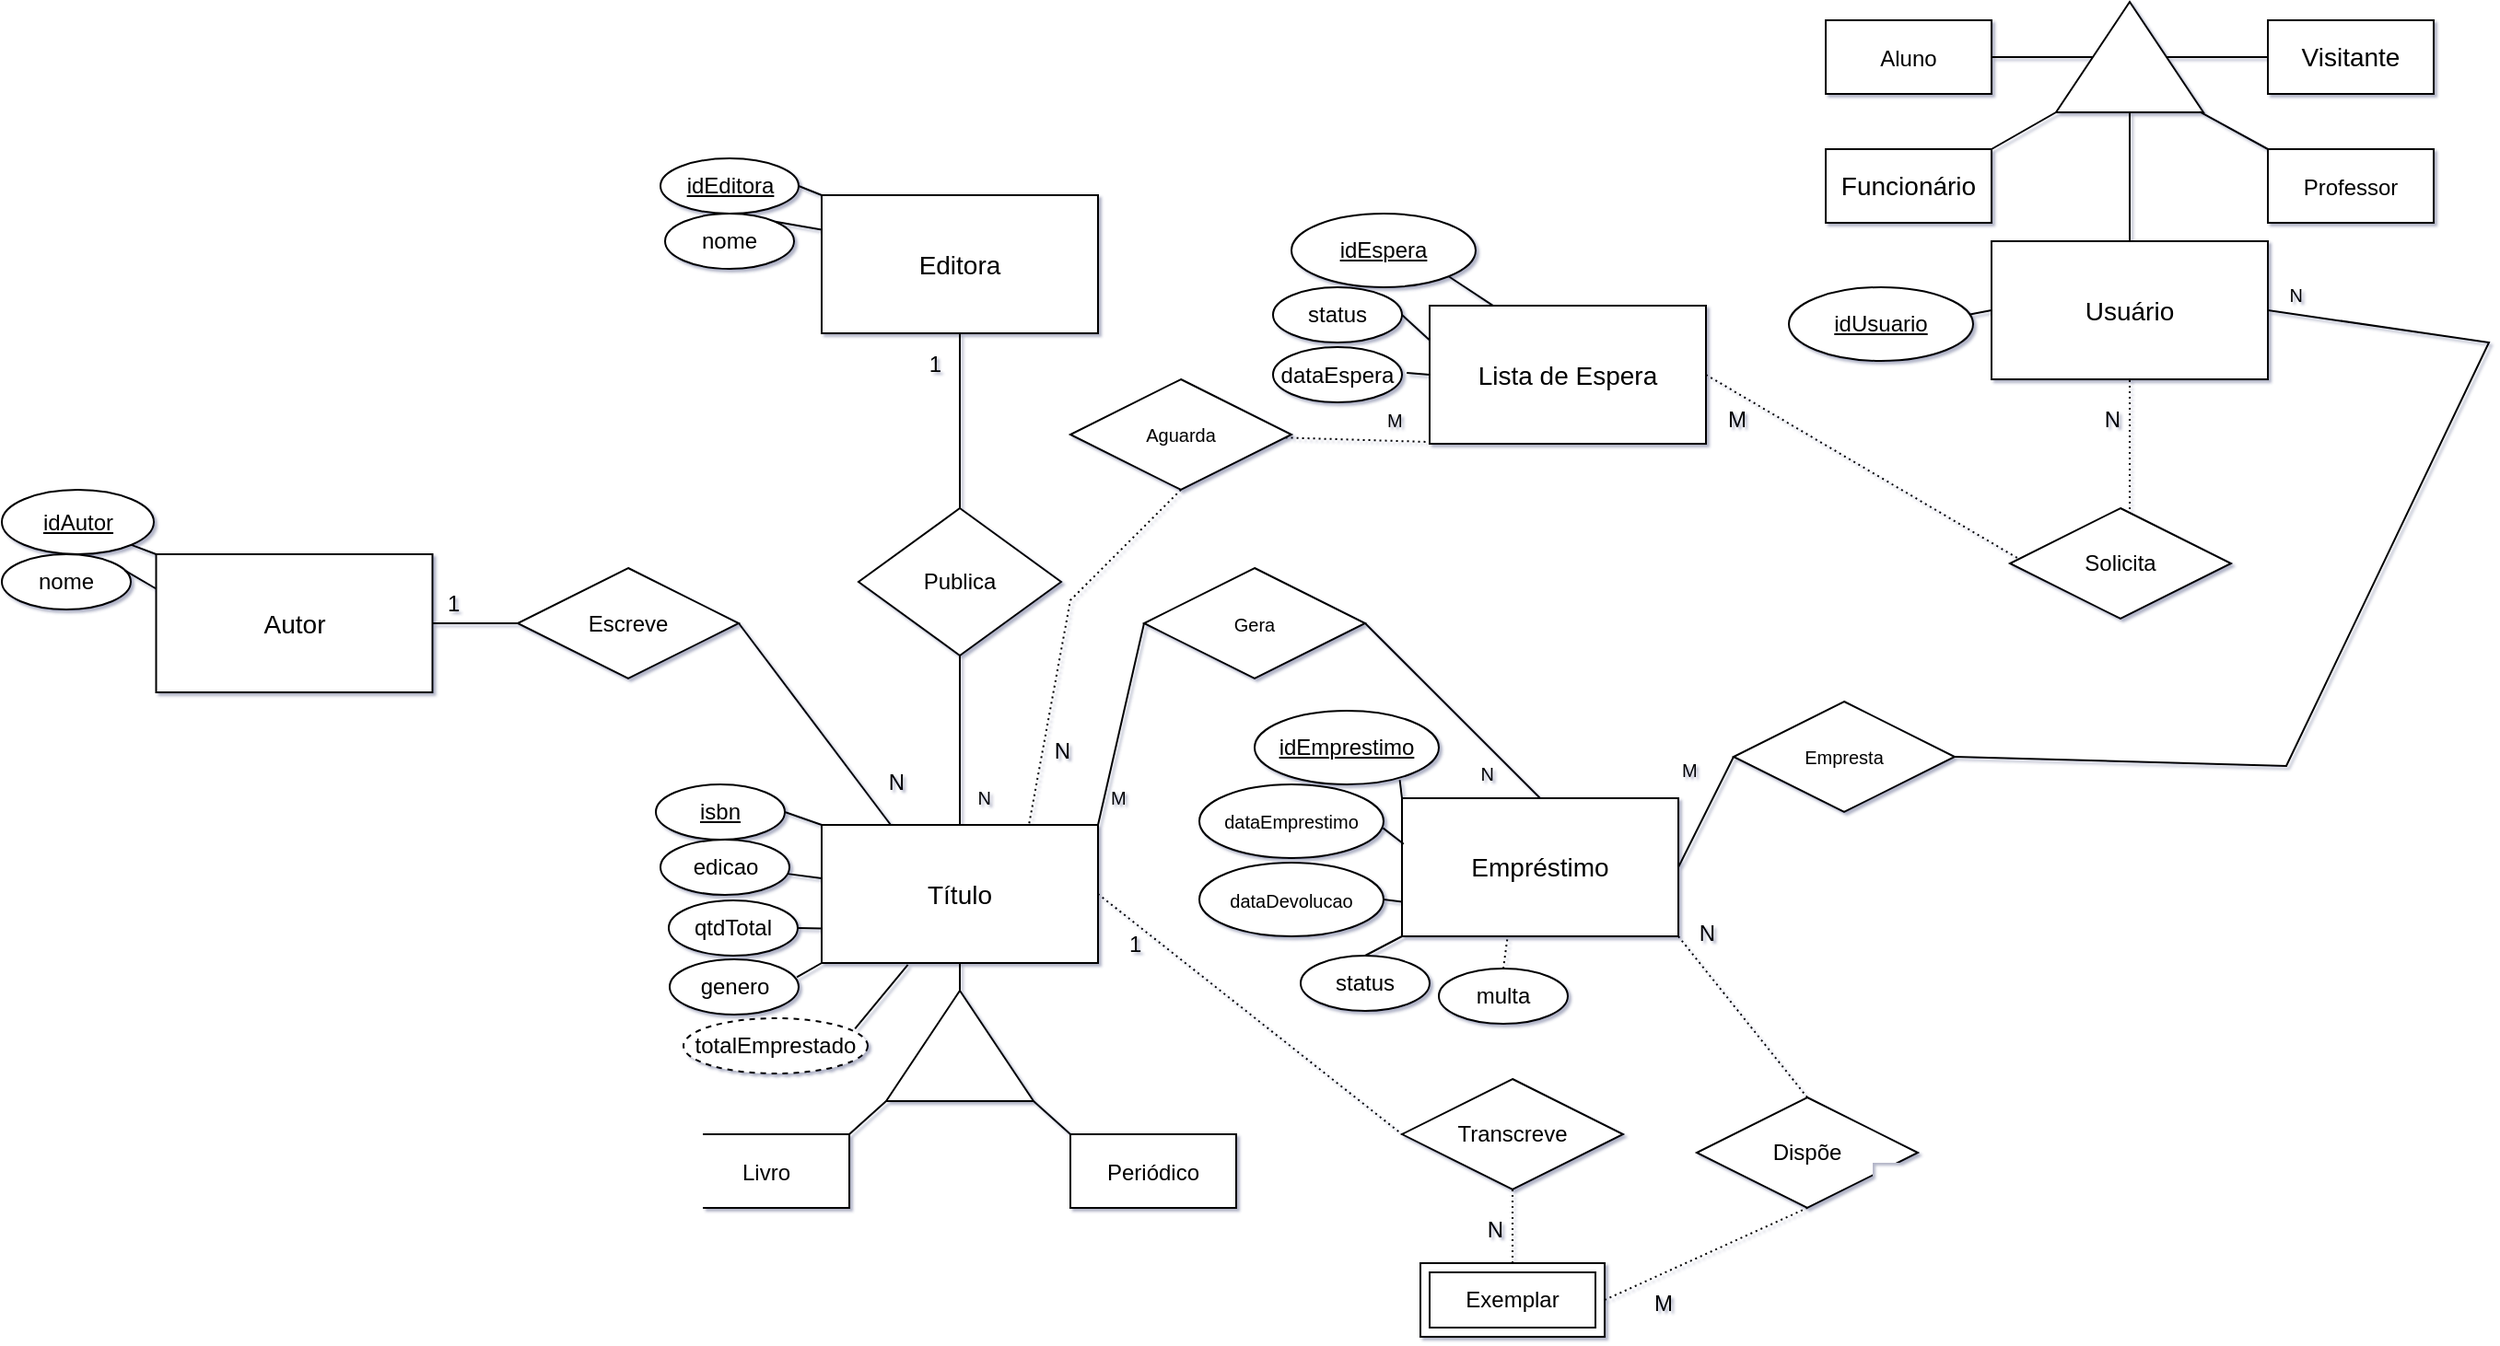 <mxfile version="20.8.16" type="device"><diagram name="library" id="wyC3Y5XSnXRCpw_W8EnW"><mxGraphModel dx="372" dy="335" grid="1" gridSize="10" guides="1" tooltips="1" connect="1" arrows="1" fold="1" page="1" pageScale="1" pageWidth="1100" pageHeight="850" background="none" math="0" shadow="1"><root><mxCell id="0"/><mxCell id="1" parent="0"/><mxCell id="eP5cgBQOovgBz1lq_Gfg-1" value="&lt;span style=&quot;font-size: 14px;&quot;&gt;Título&lt;/span&gt;" style="whiteSpace=wrap;html=1;align=center;" parent="1" vertex="1"><mxGeometry x="485" y="472" width="150" height="75" as="geometry"/></mxCell><mxCell id="a1Z4wOaVPTCo_4NjCWP3-1" value="" style="endArrow=none;html=1;rounded=0;fontSize=14;entryX=0.5;entryY=1;entryDx=0;entryDy=0;" parent="1" target="eP5cgBQOovgBz1lq_Gfg-1" edge="1"><mxGeometry width="50" height="50" relative="1" as="geometry"><mxPoint x="560" y="572" as="sourcePoint"/><mxPoint x="570" y="437" as="targetPoint"/></mxGeometry></mxCell><mxCell id="a1Z4wOaVPTCo_4NjCWP3-2" value="" style="triangle;whiteSpace=wrap;html=1;fontSize=14;direction=north;" parent="1" vertex="1"><mxGeometry x="520" y="562" width="80" height="60" as="geometry"/></mxCell><mxCell id="a1Z4wOaVPTCo_4NjCWP3-4" value="" style="endArrow=none;html=1;rounded=0;fontSize=14;fontStyle=1;exitX=1;exitY=0;exitDx=0;exitDy=0;" parent="1" source="a1Z4wOaVPTCo_4NjCWP3-7" edge="1"><mxGeometry width="50" height="50" relative="1" as="geometry"><mxPoint x="498" y="650" as="sourcePoint"/><mxPoint x="520" y="622" as="targetPoint"/></mxGeometry></mxCell><mxCell id="a1Z4wOaVPTCo_4NjCWP3-6" value="" style="endArrow=none;html=1;rounded=0;fontSize=14;fontStyle=1;exitX=0;exitY=0;exitDx=0;exitDy=0;" parent="1" source="a1Z4wOaVPTCo_4NjCWP3-10" edge="1"><mxGeometry width="50" height="50" relative="1" as="geometry"><mxPoint x="622.5" y="642" as="sourcePoint"/><mxPoint x="600" y="622" as="targetPoint"/></mxGeometry></mxCell><mxCell id="a1Z4wOaVPTCo_4NjCWP3-7" value="&lt;font style=&quot;font-size: 12px;&quot;&gt;Livro&lt;/font&gt;" style="rounded=0;whiteSpace=wrap;html=1;fontSize=14;" parent="1" vertex="1"><mxGeometry x="410" y="640" width="90" height="40" as="geometry"/></mxCell><mxCell id="a1Z4wOaVPTCo_4NjCWP3-10" value="&lt;span style=&quot;font-size: 12px;&quot;&gt;Periódico&lt;/span&gt;" style="rounded=0;whiteSpace=wrap;html=1;fontSize=14;" parent="1" vertex="1"><mxGeometry x="620" y="640" width="90" height="40" as="geometry"/></mxCell><mxCell id="a1Z4wOaVPTCo_4NjCWP3-14" value="&lt;font style=&quot;font-size: 14px;&quot;&gt;Usuário&lt;/font&gt;" style="whiteSpace=wrap;html=1;align=center;" parent="1" vertex="1"><mxGeometry x="1120" y="155" width="150" height="75" as="geometry"/></mxCell><mxCell id="a1Z4wOaVPTCo_4NjCWP3-15" value="" style="endArrow=none;html=1;rounded=0;fontSize=14;entryX=0.5;entryY=0;entryDx=0;entryDy=0;exitX=1;exitY=0.5;exitDx=0;exitDy=0;" parent="1" source="a1Z4wOaVPTCo_4NjCWP3-16" target="a1Z4wOaVPTCo_4NjCWP3-14" edge="1"><mxGeometry width="50" height="50" relative="1" as="geometry"><mxPoint x="1185" y="255" as="sourcePoint"/><mxPoint x="1195" y="120" as="targetPoint"/></mxGeometry></mxCell><mxCell id="a1Z4wOaVPTCo_4NjCWP3-16" value="" style="triangle;whiteSpace=wrap;html=1;fontSize=14;direction=north;" parent="1" vertex="1"><mxGeometry x="1155" y="25" width="80" height="60" as="geometry"/></mxCell><mxCell id="a1Z4wOaVPTCo_4NjCWP3-17" value="" style="endArrow=none;html=1;rounded=0;fontSize=14;fontStyle=1;exitX=1;exitY=0.5;exitDx=0;exitDy=0;entryX=0.5;entryY=0;entryDx=0;entryDy=0;" parent="1" source="a1Z4wOaVPTCo_4NjCWP3-20" target="a1Z4wOaVPTCo_4NjCWP3-16" edge="1"><mxGeometry width="50" height="50" relative="1" as="geometry"><mxPoint x="1095" y="125" as="sourcePoint"/><mxPoint x="1145" y="75" as="targetPoint"/></mxGeometry></mxCell><mxCell id="a1Z4wOaVPTCo_4NjCWP3-18" value="" style="endArrow=none;html=1;rounded=0;fontSize=14;fontStyle=1;exitX=0;exitY=0;exitDx=0;exitDy=0;entryX=0.006;entryY=0.975;entryDx=0;entryDy=0;entryPerimeter=0;" parent="1" source="a1Z4wOaVPTCo_4NjCWP3-21" target="a1Z4wOaVPTCo_4NjCWP3-16" edge="1"><mxGeometry width="50" height="50" relative="1" as="geometry"><mxPoint x="1185" y="145" as="sourcePoint"/><mxPoint x="1185" y="75" as="targetPoint"/></mxGeometry></mxCell><mxCell id="a1Z4wOaVPTCo_4NjCWP3-19" value="" style="endArrow=none;html=1;rounded=0;fontSize=14;fontStyle=1;exitX=1;exitY=0;exitDx=0;exitDy=0;" parent="1" source="a1Z4wOaVPTCo_4NjCWP3-22" edge="1"><mxGeometry width="50" height="50" relative="1" as="geometry"><mxPoint x="1275" y="125" as="sourcePoint"/><mxPoint x="1155" y="85" as="targetPoint"/></mxGeometry></mxCell><mxCell id="a1Z4wOaVPTCo_4NjCWP3-20" value="&lt;span style=&quot;font-size: 12px;&quot;&gt;Aluno&lt;/span&gt;" style="rounded=0;whiteSpace=wrap;html=1;fontSize=14;" parent="1" vertex="1"><mxGeometry x="1030" y="35" width="90" height="40" as="geometry"/></mxCell><mxCell id="a1Z4wOaVPTCo_4NjCWP3-21" value="&lt;font style=&quot;font-size: 12px;&quot;&gt;Professor&lt;/font&gt;" style="rounded=0;whiteSpace=wrap;html=1;fontSize=14;" parent="1" vertex="1"><mxGeometry x="1270" y="105" width="90" height="40" as="geometry"/></mxCell><mxCell id="a1Z4wOaVPTCo_4NjCWP3-22" value="Funcionário" style="rounded=0;whiteSpace=wrap;html=1;fontSize=14;" parent="1" vertex="1"><mxGeometry x="1030" y="105" width="90" height="40" as="geometry"/></mxCell><mxCell id="a1Z4wOaVPTCo_4NjCWP3-24" value="" style="endArrow=none;html=1;rounded=0;fontSize=12;exitX=0.5;exitY=1;exitDx=0;exitDy=0;entryX=0;entryY=0.5;entryDx=0;entryDy=0;" parent="1" source="a1Z4wOaVPTCo_4NjCWP3-16" target="a1Z4wOaVPTCo_4NjCWP3-26" edge="1"><mxGeometry width="50" height="50" relative="1" as="geometry"><mxPoint x="1235" y="65" as="sourcePoint"/><mxPoint x="1265" y="105" as="targetPoint"/></mxGeometry></mxCell><mxCell id="a1Z4wOaVPTCo_4NjCWP3-26" value="Visitante" style="rounded=0;whiteSpace=wrap;html=1;fontSize=14;" parent="1" vertex="1"><mxGeometry x="1270" y="35" width="90" height="40" as="geometry"/></mxCell><mxCell id="a1Z4wOaVPTCo_4NjCWP3-43" value="" style="endArrow=none;html=1;rounded=0;fontSize=12;entryX=0;entryY=0;entryDx=0;entryDy=0;exitX=1;exitY=0.5;exitDx=0;exitDy=0;" parent="1" source="a1Z4wOaVPTCo_4NjCWP3-46" target="eP5cgBQOovgBz1lq_Gfg-1" edge="1"><mxGeometry width="50" height="50" relative="1" as="geometry"><mxPoint x="463.673" y="465.602" as="sourcePoint"/><mxPoint x="485" y="472" as="targetPoint"/></mxGeometry></mxCell><mxCell id="a1Z4wOaVPTCo_4NjCWP3-46" value="isbn" style="ellipse;whiteSpace=wrap;html=1;align=center;fontStyle=4;fontSize=12;" parent="1" vertex="1"><mxGeometry x="395" y="450" width="70" height="30" as="geometry"/></mxCell><mxCell id="a1Z4wOaVPTCo_4NjCWP3-47" value="edicao" style="ellipse;whiteSpace=wrap;html=1;align=center;fontSize=12;" parent="1" vertex="1"><mxGeometry x="397.5" y="480" width="70" height="30" as="geometry"/></mxCell><mxCell id="a1Z4wOaVPTCo_4NjCWP3-49" value="" style="endArrow=none;html=1;rounded=0;fontSize=12;" parent="1" source="a1Z4wOaVPTCo_4NjCWP3-47" target="eP5cgBQOovgBz1lq_Gfg-1" edge="1"><mxGeometry width="50" height="50" relative="1" as="geometry"><mxPoint x="470" y="487" as="sourcePoint"/><mxPoint x="500" y="532" as="targetPoint"/></mxGeometry></mxCell><mxCell id="a1Z4wOaVPTCo_4NjCWP3-54" value="&lt;span style=&quot;font-size: 14px;&quot;&gt;Editora&lt;/span&gt;" style="whiteSpace=wrap;html=1;align=center;" parent="1" vertex="1"><mxGeometry x="485" y="130" width="150" height="75" as="geometry"/></mxCell><mxCell id="a1Z4wOaVPTCo_4NjCWP3-56" value="Publica" style="rhombus;whiteSpace=wrap;html=1;fontSize=12;" parent="1" vertex="1"><mxGeometry x="505" y="300" width="110" height="80" as="geometry"/></mxCell><mxCell id="a1Z4wOaVPTCo_4NjCWP3-59" value="" style="endArrow=none;html=1;rounded=0;fontSize=12;exitX=1;exitY=0.5;exitDx=0;exitDy=0;" parent="1" source="a1Z4wOaVPTCo_4NjCWP3-75" edge="1"><mxGeometry width="50" height="50" relative="1" as="geometry"><mxPoint x="470" y="120" as="sourcePoint"/><mxPoint x="485" y="130" as="targetPoint"/></mxGeometry></mxCell><mxCell id="a1Z4wOaVPTCo_4NjCWP3-61" value="nome" style="ellipse;whiteSpace=wrap;html=1;align=center;fontSize=12;" parent="1" vertex="1"><mxGeometry x="400" y="140" width="70" height="30" as="geometry"/></mxCell><mxCell id="a1Z4wOaVPTCo_4NjCWP3-62" value="" style="endArrow=none;html=1;rounded=0;fontSize=12;exitX=0;exitY=0.25;exitDx=0;exitDy=0;entryX=1;entryY=0;entryDx=0;entryDy=0;" parent="1" source="a1Z4wOaVPTCo_4NjCWP3-54" target="a1Z4wOaVPTCo_4NjCWP3-61" edge="1"><mxGeometry width="50" height="50" relative="1" as="geometry"><mxPoint x="530" y="120" as="sourcePoint"/><mxPoint x="580" y="70" as="targetPoint"/></mxGeometry></mxCell><mxCell id="a1Z4wOaVPTCo_4NjCWP3-65" value="" style="endArrow=none;html=1;rounded=0;fontSize=12;exitX=0.97;exitY=0.375;exitDx=0;exitDy=0;entryX=0;entryY=0.5;entryDx=0;entryDy=0;exitPerimeter=0;" parent="1" source="a1Z4wOaVPTCo_4NjCWP3-76" edge="1" target="a1Z4wOaVPTCo_4NjCWP3-14"><mxGeometry width="50" height="50" relative="1" as="geometry"><mxPoint x="1105.0" y="150" as="sourcePoint"/><mxPoint x="1120" y="155" as="targetPoint"/></mxGeometry></mxCell><mxCell id="a1Z4wOaVPTCo_4NjCWP3-71" value="" style="endArrow=none;html=1;rounded=0;fontSize=10;exitX=1;exitY=0.5;exitDx=0;exitDy=0;entryX=0;entryY=0.75;entryDx=0;entryDy=0;" parent="1" source="Tho7w8SHVfdCmKvEYPWw-65" target="eP5cgBQOovgBz1lq_Gfg-1" edge="1"><mxGeometry width="50" height="50" relative="1" as="geometry"><mxPoint x="471.16" y="529.97" as="sourcePoint"/><mxPoint x="510" y="542" as="targetPoint"/></mxGeometry></mxCell><mxCell id="a1Z4wOaVPTCo_4NjCWP3-75" value="idEditora" style="ellipse;whiteSpace=wrap;html=1;align=center;fontStyle=4;fontSize=12;" parent="1" vertex="1"><mxGeometry x="397.5" y="110" width="75" height="30" as="geometry"/></mxCell><mxCell id="a1Z4wOaVPTCo_4NjCWP3-76" value="idUsuario" style="ellipse;whiteSpace=wrap;html=1;align=center;fontStyle=4;fontSize=12;" parent="1" vertex="1"><mxGeometry x="1010" y="180" width="100" height="40" as="geometry"/></mxCell><mxCell id="a1Z4wOaVPTCo_4NjCWP3-77" value="&lt;span style=&quot;font-size: 14px;&quot;&gt;Autor&lt;/span&gt;" style="whiteSpace=wrap;html=1;align=center;" parent="1" vertex="1"><mxGeometry x="123.75" y="325" width="150" height="75" as="geometry"/></mxCell><mxCell id="a1Z4wOaVPTCo_4NjCWP3-87" value="" style="endArrow=none;html=1;rounded=0;fontSize=12;exitX=0.5;exitY=0;exitDx=0;exitDy=0;entryX=0.5;entryY=1;entryDx=0;entryDy=0;" parent="1" source="a1Z4wOaVPTCo_4NjCWP3-56" target="a1Z4wOaVPTCo_4NjCWP3-54" edge="1"><mxGeometry relative="1" as="geometry"><mxPoint x="450" y="380" as="sourcePoint"/><mxPoint x="610" y="380" as="targetPoint"/></mxGeometry></mxCell><mxCell id="a1Z4wOaVPTCo_4NjCWP3-88" value="1" style="resizable=0;html=1;align=right;verticalAlign=bottom;fontSize=12;" parent="a1Z4wOaVPTCo_4NjCWP3-87" connectable="0" vertex="1"><mxGeometry x="1" relative="1" as="geometry"><mxPoint x="-10" y="25" as="offset"/></mxGeometry></mxCell><mxCell id="a1Z4wOaVPTCo_4NjCWP3-89" value="" style="endArrow=none;html=1;rounded=0;fontSize=12;exitX=0.5;exitY=1;exitDx=0;exitDy=0;entryX=0.5;entryY=0;entryDx=0;entryDy=0;" parent="1" source="a1Z4wOaVPTCo_4NjCWP3-56" target="eP5cgBQOovgBz1lq_Gfg-1" edge="1"><mxGeometry relative="1" as="geometry"><mxPoint x="450" y="490" as="sourcePoint"/><mxPoint x="610" y="490" as="targetPoint"/></mxGeometry></mxCell><mxCell id="a1Z4wOaVPTCo_4NjCWP3-90" value="N" style="resizable=0;html=1;align=right;verticalAlign=bottom;fontSize=12;" parent="a1Z4wOaVPTCo_4NjCWP3-89" connectable="0" vertex="1"><mxGeometry x="1" relative="1" as="geometry"><mxPoint x="60" y="-32" as="offset"/></mxGeometry></mxCell><mxCell id="a1Z4wOaVPTCo_4NjCWP3-95" value="idAutor" style="ellipse;whiteSpace=wrap;html=1;align=center;fontStyle=4;fontSize=12;" parent="1" vertex="1"><mxGeometry x="40" y="290" width="82.5" height="35" as="geometry"/></mxCell><mxCell id="a1Z4wOaVPTCo_4NjCWP3-96" value="" style="endArrow=none;html=1;rounded=0;fontSize=12;exitX=1;exitY=1;exitDx=0;exitDy=0;entryX=0;entryY=0;entryDx=0;entryDy=0;" parent="1" source="a1Z4wOaVPTCo_4NjCWP3-95" target="a1Z4wOaVPTCo_4NjCWP3-77" edge="1"><mxGeometry relative="1" as="geometry"><mxPoint x="303.75" y="472.5" as="sourcePoint"/><mxPoint x="463.75" y="472.5" as="targetPoint"/></mxGeometry></mxCell><mxCell id="a1Z4wOaVPTCo_4NjCWP3-98" value="nome" style="ellipse;whiteSpace=wrap;html=1;align=center;fontSize=12;" parent="1" vertex="1"><mxGeometry x="40" y="325" width="70" height="30" as="geometry"/></mxCell><mxCell id="a1Z4wOaVPTCo_4NjCWP3-99" value="" style="endArrow=none;html=1;rounded=0;fontSize=12;exitX=0.954;exitY=0.294;exitDx=0;exitDy=0;exitPerimeter=0;entryX=0;entryY=0.25;entryDx=0;entryDy=0;" parent="1" source="a1Z4wOaVPTCo_4NjCWP3-98" target="a1Z4wOaVPTCo_4NjCWP3-77" edge="1"><mxGeometry relative="1" as="geometry"><mxPoint x="273.75" y="472.5" as="sourcePoint"/><mxPoint x="433.75" y="472.5" as="targetPoint"/></mxGeometry></mxCell><mxCell id="a1Z4wOaVPTCo_4NjCWP3-101" value="&lt;span style=&quot;font-size: 14px;&quot;&gt;Empréstimo&lt;/span&gt;" style="whiteSpace=wrap;html=1;align=center;" parent="1" vertex="1"><mxGeometry x="800" y="457.5" width="150" height="75" as="geometry"/></mxCell><mxCell id="a1Z4wOaVPTCo_4NjCWP3-112" value="" style="endArrow=none;html=1;rounded=0;fontSize=12;exitX=1;exitY=0.5;exitDx=0;exitDy=0;entryX=0.25;entryY=0;entryDx=0;entryDy=0;startArrow=none;" parent="1" source="a1Z4wOaVPTCo_4NjCWP3-115" target="eP5cgBQOovgBz1lq_Gfg-1" edge="1"><mxGeometry relative="1" as="geometry"><mxPoint x="340" y="350" as="sourcePoint"/><mxPoint x="500" y="350" as="targetPoint"/><Array as="points"/></mxGeometry></mxCell><mxCell id="a1Z4wOaVPTCo_4NjCWP3-114" value="N" style="resizable=0;html=1;align=right;verticalAlign=bottom;fontSize=12;" parent="a1Z4wOaVPTCo_4NjCWP3-112" connectable="0" vertex="1"><mxGeometry x="1" relative="1" as="geometry"><mxPoint x="8" y="-14" as="offset"/></mxGeometry></mxCell><mxCell id="a1Z4wOaVPTCo_4NjCWP3-116" value="" style="endArrow=none;html=1;rounded=0;fontSize=12;exitX=1;exitY=0.5;exitDx=0;exitDy=0;entryX=0;entryY=0.5;entryDx=0;entryDy=0;" parent="1" source="a1Z4wOaVPTCo_4NjCWP3-77" target="a1Z4wOaVPTCo_4NjCWP3-115" edge="1"><mxGeometry relative="1" as="geometry"><mxPoint x="330" y="380" as="sourcePoint"/><mxPoint x="522.5" y="440" as="targetPoint"/><Array as="points"/></mxGeometry></mxCell><mxCell id="a1Z4wOaVPTCo_4NjCWP3-117" value="1" style="resizable=0;html=1;align=left;verticalAlign=bottom;fontSize=12;" parent="a1Z4wOaVPTCo_4NjCWP3-116" connectable="0" vertex="1"><mxGeometry x="-1" relative="1" as="geometry"><mxPoint x="6" y="-2" as="offset"/></mxGeometry></mxCell><mxCell id="a1Z4wOaVPTCo_4NjCWP3-115" value="Escreve" style="shape=rhombus;perimeter=rhombusPerimeter;whiteSpace=wrap;html=1;align=center;fontSize=12;" parent="1" vertex="1"><mxGeometry x="320" y="332.5" width="120" height="60" as="geometry"/></mxCell><mxCell id="a1Z4wOaVPTCo_4NjCWP3-120" value="idEmprestimo" style="ellipse;whiteSpace=wrap;html=1;align=center;fontStyle=4;fontSize=12;" parent="1" vertex="1"><mxGeometry x="720" y="410" width="100" height="40" as="geometry"/></mxCell><mxCell id="a1Z4wOaVPTCo_4NjCWP3-121" value="" style="endArrow=none;html=1;rounded=0;fontSize=12;exitX=0.788;exitY=0.94;exitDx=0;exitDy=0;entryX=0;entryY=0;entryDx=0;entryDy=0;exitPerimeter=0;" parent="1" source="a1Z4wOaVPTCo_4NjCWP3-120" target="a1Z4wOaVPTCo_4NjCWP3-101" edge="1"><mxGeometry relative="1" as="geometry"><mxPoint x="700" y="475" as="sourcePoint"/><mxPoint x="860" y="475" as="targetPoint"/></mxGeometry></mxCell><mxCell id="a1Z4wOaVPTCo_4NjCWP3-125" value="&lt;font style=&quot;font-size: 10px;&quot;&gt;dataEmprestimo&lt;/font&gt;" style="ellipse;whiteSpace=wrap;html=1;align=center;fontSize=12;" parent="1" vertex="1"><mxGeometry x="690" y="450" width="100" height="40" as="geometry"/></mxCell><mxCell id="a1Z4wOaVPTCo_4NjCWP3-126" value="" style="endArrow=none;html=1;rounded=0;fontSize=10;entryX=0.006;entryY=0.332;entryDx=0;entryDy=0;entryPerimeter=0;exitX=0.997;exitY=0.592;exitDx=0;exitDy=0;exitPerimeter=0;" parent="1" source="a1Z4wOaVPTCo_4NjCWP3-125" target="a1Z4wOaVPTCo_4NjCWP3-101" edge="1"><mxGeometry relative="1" as="geometry"><mxPoint x="790" y="480" as="sourcePoint"/><mxPoint x="850" y="455" as="targetPoint"/></mxGeometry></mxCell><mxCell id="a1Z4wOaVPTCo_4NjCWP3-127" value="dataDevolucao" style="ellipse;whiteSpace=wrap;html=1;align=center;fontSize=10;" parent="1" vertex="1"><mxGeometry x="690" y="492.5" width="100" height="40" as="geometry"/></mxCell><mxCell id="a1Z4wOaVPTCo_4NjCWP3-128" value="" style="endArrow=none;html=1;rounded=0;fontSize=10;exitX=1;exitY=0.5;exitDx=0;exitDy=0;entryX=0;entryY=0.75;entryDx=0;entryDy=0;" parent="1" source="a1Z4wOaVPTCo_4NjCWP3-127" target="a1Z4wOaVPTCo_4NjCWP3-101" edge="1"><mxGeometry relative="1" as="geometry"><mxPoint x="690" y="455" as="sourcePoint"/><mxPoint x="770" y="530" as="targetPoint"/></mxGeometry></mxCell><mxCell id="a1Z4wOaVPTCo_4NjCWP3-130" value="" style="endArrow=none;html=1;rounded=0;fontSize=10;exitX=1;exitY=0.5;exitDx=0;exitDy=0;entryX=0.5;entryY=0;entryDx=0;entryDy=0;startArrow=none;" parent="1" source="a1Z4wOaVPTCo_4NjCWP3-133" target="a1Z4wOaVPTCo_4NjCWP3-101" edge="1"><mxGeometry relative="1" as="geometry"><mxPoint x="630" y="380" as="sourcePoint"/><mxPoint x="790" y="380" as="targetPoint"/><Array as="points"/></mxGeometry></mxCell><mxCell id="a1Z4wOaVPTCo_4NjCWP3-132" value="N" style="resizable=0;html=1;align=right;verticalAlign=bottom;fontSize=10;" parent="a1Z4wOaVPTCo_4NjCWP3-130" connectable="0" vertex="1"><mxGeometry x="1" relative="1" as="geometry"><mxPoint x="-25" y="-5" as="offset"/></mxGeometry></mxCell><mxCell id="a1Z4wOaVPTCo_4NjCWP3-134" value="" style="endArrow=none;html=1;rounded=0;fontSize=10;exitX=1;exitY=0;exitDx=0;exitDy=0;entryX=0;entryY=0.5;entryDx=0;entryDy=0;" parent="1" source="eP5cgBQOovgBz1lq_Gfg-1" target="a1Z4wOaVPTCo_4NjCWP3-133" edge="1"><mxGeometry relative="1" as="geometry"><mxPoint x="635" y="440" as="sourcePoint"/><mxPoint x="875" y="440" as="targetPoint"/><Array as="points"/></mxGeometry></mxCell><mxCell id="a1Z4wOaVPTCo_4NjCWP3-135" value="M" style="resizable=0;html=1;align=left;verticalAlign=bottom;fontSize=10;" parent="a1Z4wOaVPTCo_4NjCWP3-134" connectable="0" vertex="1"><mxGeometry x="-1" relative="1" as="geometry"><mxPoint x="5" y="-7" as="offset"/></mxGeometry></mxCell><mxCell id="a1Z4wOaVPTCo_4NjCWP3-133" value="Gera" style="shape=rhombus;perimeter=rhombusPerimeter;whiteSpace=wrap;html=1;align=center;fontSize=10;" parent="1" vertex="1"><mxGeometry x="660" y="332.5" width="120" height="60" as="geometry"/></mxCell><mxCell id="a1Z4wOaVPTCo_4NjCWP3-145" value="" style="endArrow=none;html=1;rounded=0;dashed=1;dashPattern=1 2;fontSize=10;exitX=0.5;exitY=1;exitDx=0;exitDy=0;startArrow=none;entryX=0.75;entryY=0;entryDx=0;entryDy=0;" parent="1" source="a1Z4wOaVPTCo_4NjCWP3-137" target="eP5cgBQOovgBz1lq_Gfg-1" edge="1"><mxGeometry relative="1" as="geometry"><mxPoint x="770" y="450" as="sourcePoint"/><mxPoint x="930" y="450" as="targetPoint"/><Array as="points"><mxPoint x="620" y="350"/></Array></mxGeometry></mxCell><mxCell id="a1Z4wOaVPTCo_4NjCWP3-147" value="N" style="resizable=0;html=1;align=right;verticalAlign=bottom;fontSize=10;" parent="a1Z4wOaVPTCo_4NjCWP3-145" connectable="0" vertex="1"><mxGeometry x="1" relative="1" as="geometry"><mxPoint x="-20" y="-7" as="offset"/></mxGeometry></mxCell><mxCell id="a1Z4wOaVPTCo_4NjCWP3-148" value="" style="endArrow=none;html=1;rounded=0;dashed=1;dashPattern=1 2;fontSize=10;exitX=0.085;exitY=0.992;exitDx=0;exitDy=0;exitPerimeter=0;" parent="1" source="a1Z4wOaVPTCo_4NjCWP3-155" target="a1Z4wOaVPTCo_4NjCWP3-137" edge="1"><mxGeometry relative="1" as="geometry"><mxPoint x="855" y="270" as="sourcePoint"/><mxPoint x="930" y="450" as="targetPoint"/></mxGeometry></mxCell><mxCell id="a1Z4wOaVPTCo_4NjCWP3-149" value="M" style="resizable=0;html=1;align=left;verticalAlign=bottom;fontSize=10;" parent="a1Z4wOaVPTCo_4NjCWP3-148" connectable="0" vertex="1"><mxGeometry x="-1" relative="1" as="geometry"><mxPoint x="-38" y="-4" as="offset"/></mxGeometry></mxCell><mxCell id="a1Z4wOaVPTCo_4NjCWP3-137" value="Aguarda" style="shape=rhombus;perimeter=rhombusPerimeter;whiteSpace=wrap;html=1;align=center;fontSize=10;" parent="1" vertex="1"><mxGeometry x="620" y="230" width="120" height="60" as="geometry"/></mxCell><mxCell id="a1Z4wOaVPTCo_4NjCWP3-152" value="" style="endArrow=none;html=1;rounded=0;fontSize=10;exitX=1;exitY=1;exitDx=0;exitDy=0;entryX=0.239;entryY=0.012;entryDx=0;entryDy=0;entryPerimeter=0;" parent="1" source="Tho7w8SHVfdCmKvEYPWw-2" target="a1Z4wOaVPTCo_4NjCWP3-155" edge="1"><mxGeometry relative="1" as="geometry"><mxPoint x="775.85" y="183.942" as="sourcePoint"/><mxPoint x="780" y="190" as="targetPoint"/></mxGeometry></mxCell><mxCell id="a1Z4wOaVPTCo_4NjCWP3-155" value="&lt;span style=&quot;font-size: 14px;&quot;&gt;Lista de Espera&lt;/span&gt;" style="whiteSpace=wrap;html=1;align=center;" parent="1" vertex="1"><mxGeometry x="815" y="190" width="150" height="75" as="geometry"/></mxCell><mxCell id="a1Z4wOaVPTCo_4NjCWP3-160" value="" style="endArrow=none;html=1;rounded=0;fontSize=10;exitX=1;exitY=0.5;exitDx=0;exitDy=0;entryX=1;entryY=0.5;entryDx=0;entryDy=0;startArrow=none;" parent="1" source="a1Z4wOaVPTCo_4NjCWP3-156" target="a1Z4wOaVPTCo_4NjCWP3-14" edge="1"><mxGeometry relative="1" as="geometry"><mxPoint x="930" y="430" as="sourcePoint"/><mxPoint x="1090" y="430" as="targetPoint"/><Array as="points"><mxPoint x="1280" y="440"/><mxPoint x="1390" y="210"/></Array></mxGeometry></mxCell><mxCell id="a1Z4wOaVPTCo_4NjCWP3-162" value="N" style="resizable=0;html=1;align=right;verticalAlign=bottom;fontSize=10;" parent="a1Z4wOaVPTCo_4NjCWP3-160" connectable="0" vertex="1"><mxGeometry x="1" relative="1" as="geometry"><mxPoint x="20" as="offset"/></mxGeometry></mxCell><mxCell id="a1Z4wOaVPTCo_4NjCWP3-163" value="" style="endArrow=none;html=1;rounded=0;fontSize=10;exitX=1;exitY=0.5;exitDx=0;exitDy=0;entryX=0;entryY=0.5;entryDx=0;entryDy=0;" parent="1" source="a1Z4wOaVPTCo_4NjCWP3-101" target="a1Z4wOaVPTCo_4NjCWP3-156" edge="1"><mxGeometry relative="1" as="geometry"><mxPoint x="930" y="482.5" as="sourcePoint"/><mxPoint x="1210" y="177.5" as="targetPoint"/><Array as="points"/></mxGeometry></mxCell><mxCell id="a1Z4wOaVPTCo_4NjCWP3-164" value="M" style="resizable=0;html=1;align=left;verticalAlign=bottom;fontSize=10;" parent="a1Z4wOaVPTCo_4NjCWP3-163" connectable="0" vertex="1"><mxGeometry x="-1" relative="1" as="geometry"><mxPoint y="-45" as="offset"/></mxGeometry></mxCell><mxCell id="a1Z4wOaVPTCo_4NjCWP3-156" value="Empresta" style="shape=rhombus;perimeter=rhombusPerimeter;whiteSpace=wrap;html=1;align=center;fontSize=10;" parent="1" vertex="1"><mxGeometry x="980" y="405" width="120" height="60" as="geometry"/></mxCell><mxCell id="Tho7w8SHVfdCmKvEYPWw-2" value="idEspera" style="ellipse;whiteSpace=wrap;html=1;align=center;fontStyle=4;" vertex="1" parent="1"><mxGeometry x="740" y="140" width="100" height="40" as="geometry"/></mxCell><mxCell id="Tho7w8SHVfdCmKvEYPWw-10" value="" style="endArrow=none;html=1;rounded=0;dashed=1;dashPattern=1 2;exitX=1;exitY=0.5;exitDx=0;exitDy=0;entryX=0.5;entryY=1;entryDx=0;entryDy=0;startArrow=none;" edge="1" parent="1" source="Tho7w8SHVfdCmKvEYPWw-13" target="a1Z4wOaVPTCo_4NjCWP3-14"><mxGeometry relative="1" as="geometry"><mxPoint x="1060" y="290" as="sourcePoint"/><mxPoint x="1220" y="290" as="targetPoint"/><Array as="points"><mxPoint x="1195" y="350"/></Array></mxGeometry></mxCell><mxCell id="Tho7w8SHVfdCmKvEYPWw-12" value="N" style="resizable=0;html=1;align=right;verticalAlign=bottom;" connectable="0" vertex="1" parent="Tho7w8SHVfdCmKvEYPWw-10"><mxGeometry x="1" relative="1" as="geometry"><mxPoint x="-5" y="30" as="offset"/></mxGeometry></mxCell><mxCell id="Tho7w8SHVfdCmKvEYPWw-14" value="" style="endArrow=none;html=1;rounded=0;dashed=1;dashPattern=1 2;exitX=1;exitY=0.5;exitDx=0;exitDy=0;entryX=0.5;entryY=1;entryDx=0;entryDy=0;" edge="1" parent="1" source="a1Z4wOaVPTCo_4NjCWP3-155" target="Tho7w8SHVfdCmKvEYPWw-13"><mxGeometry relative="1" as="geometry"><mxPoint x="930" y="227.5" as="sourcePoint"/><mxPoint x="1195" y="230" as="targetPoint"/><Array as="points"/></mxGeometry></mxCell><mxCell id="Tho7w8SHVfdCmKvEYPWw-15" value="M" style="resizable=0;html=1;align=left;verticalAlign=bottom;" connectable="0" vertex="1" parent="Tho7w8SHVfdCmKvEYPWw-14"><mxGeometry x="-1" relative="1" as="geometry"><mxPoint x="10" y="33" as="offset"/></mxGeometry></mxCell><mxCell id="Tho7w8SHVfdCmKvEYPWw-13" value="Solicita" style="shape=rhombus;perimeter=rhombusPerimeter;whiteSpace=wrap;html=1;align=center;" vertex="1" parent="1"><mxGeometry x="1130" y="300" width="120" height="60" as="geometry"/></mxCell><mxCell id="Tho7w8SHVfdCmKvEYPWw-18" value="Exemplar" style="shape=ext;margin=3;double=1;whiteSpace=wrap;html=1;align=center;" vertex="1" parent="1"><mxGeometry x="810" y="710" width="100" height="40" as="geometry"/></mxCell><mxCell id="Tho7w8SHVfdCmKvEYPWw-20" value="" style="endArrow=none;html=1;rounded=0;dashed=1;dashPattern=1 2;exitX=0.5;exitY=1;exitDx=0;exitDy=0;entryX=0.5;entryY=0;entryDx=0;entryDy=0;startArrow=none;" edge="1" parent="1" source="Tho7w8SHVfdCmKvEYPWw-19" target="Tho7w8SHVfdCmKvEYPWw-18"><mxGeometry relative="1" as="geometry"><mxPoint x="630" y="590" as="sourcePoint"/><mxPoint x="790" y="590" as="targetPoint"/></mxGeometry></mxCell><mxCell id="Tho7w8SHVfdCmKvEYPWw-22" value="N" style="resizable=0;html=1;align=right;verticalAlign=bottom;" connectable="0" vertex="1" parent="Tho7w8SHVfdCmKvEYPWw-20"><mxGeometry x="1" relative="1" as="geometry"><mxPoint x="-5" y="-10" as="offset"/></mxGeometry></mxCell><mxCell id="Tho7w8SHVfdCmKvEYPWw-23" value="" style="endArrow=none;html=1;rounded=0;dashed=1;dashPattern=1 2;exitX=1;exitY=0.5;exitDx=0;exitDy=0;entryX=0;entryY=0.5;entryDx=0;entryDy=0;" edge="1" parent="1" source="eP5cgBQOovgBz1lq_Gfg-1" target="Tho7w8SHVfdCmKvEYPWw-19"><mxGeometry relative="1" as="geometry"><mxPoint x="635" y="509.5" as="sourcePoint"/><mxPoint x="875" y="700" as="targetPoint"/></mxGeometry></mxCell><mxCell id="Tho7w8SHVfdCmKvEYPWw-24" value="1" style="resizable=0;html=1;align=left;verticalAlign=bottom;" connectable="0" vertex="1" parent="Tho7w8SHVfdCmKvEYPWw-23"><mxGeometry x="-1" relative="1" as="geometry"><mxPoint x="15" y="36" as="offset"/></mxGeometry></mxCell><mxCell id="Tho7w8SHVfdCmKvEYPWw-19" value="Transcreve" style="shape=rhombus;perimeter=rhombusPerimeter;whiteSpace=wrap;html=1;align=center;" vertex="1" parent="1"><mxGeometry x="800" y="610" width="120" height="60" as="geometry"/></mxCell><mxCell id="Tho7w8SHVfdCmKvEYPWw-29" value="" style="endArrow=none;html=1;rounded=0;dashed=1;dashPattern=1 2;entryX=1;entryY=1;entryDx=0;entryDy=0;startArrow=none;exitX=0.5;exitY=0;exitDx=0;exitDy=0;" edge="1" parent="1" source="Tho7w8SHVfdCmKvEYPWw-26" target="a1Z4wOaVPTCo_4NjCWP3-101"><mxGeometry relative="1" as="geometry"><mxPoint x="925" y="720.25" as="sourcePoint"/><mxPoint x="1090" y="719.75" as="targetPoint"/><Array as="points"/></mxGeometry></mxCell><mxCell id="Tho7w8SHVfdCmKvEYPWw-31" value="N" style="resizable=0;html=1;align=right;verticalAlign=bottom;" connectable="0" vertex="1" parent="Tho7w8SHVfdCmKvEYPWw-29"><mxGeometry x="1" relative="1" as="geometry"><mxPoint x="20" y="7" as="offset"/></mxGeometry></mxCell><mxCell id="Tho7w8SHVfdCmKvEYPWw-32" value="" style="endArrow=none;html=1;rounded=0;dashed=1;dashPattern=1 2;exitX=1;exitY=0.5;exitDx=0;exitDy=0;entryX=0.5;entryY=1;entryDx=0;entryDy=0;" edge="1" parent="1" source="Tho7w8SHVfdCmKvEYPWw-18" target="Tho7w8SHVfdCmKvEYPWw-26"><mxGeometry relative="1" as="geometry"><mxPoint x="925" y="720" as="sourcePoint"/><mxPoint x="950" y="532.5" as="targetPoint"/><Array as="points"><mxPoint x="1020" y="680"/></Array></mxGeometry></mxCell><mxCell id="Tho7w8SHVfdCmKvEYPWw-33" value="M" style="resizable=0;html=1;align=left;verticalAlign=bottom;" connectable="0" vertex="1" parent="Tho7w8SHVfdCmKvEYPWw-32"><mxGeometry x="-1" relative="1" as="geometry"><mxPoint x="25" y="10" as="offset"/></mxGeometry></mxCell><mxCell id="Tho7w8SHVfdCmKvEYPWw-26" value="Dispõe" style="shape=rhombus;perimeter=rhombusPerimeter;whiteSpace=wrap;html=1;align=center;" vertex="1" parent="1"><mxGeometry x="960" y="620" width="120" height="60" as="geometry"/></mxCell><mxCell id="Tho7w8SHVfdCmKvEYPWw-38" value="" style="endArrow=none;html=1;rounded=0;fontSize=10;exitX=1.037;exitY=0.465;exitDx=0;exitDy=0;entryX=0;entryY=0.5;entryDx=0;entryDy=0;exitPerimeter=0;" edge="1" parent="1" source="Tho7w8SHVfdCmKvEYPWw-43" target="a1Z4wOaVPTCo_4NjCWP3-155"><mxGeometry relative="1" as="geometry"><mxPoint x="810" y="227.5" as="sourcePoint"/><mxPoint x="825" y="218.75" as="targetPoint"/></mxGeometry></mxCell><mxCell id="Tho7w8SHVfdCmKvEYPWw-40" value="status" style="ellipse;whiteSpace=wrap;html=1;align=center;fontSize=12;" vertex="1" parent="1"><mxGeometry x="730" y="180" width="70" height="30" as="geometry"/></mxCell><mxCell id="Tho7w8SHVfdCmKvEYPWw-41" value="" style="endArrow=none;html=1;rounded=0;entryX=0;entryY=0.25;entryDx=0;entryDy=0;exitX=1;exitY=0.5;exitDx=0;exitDy=0;" edge="1" parent="1" source="Tho7w8SHVfdCmKvEYPWw-40" target="a1Z4wOaVPTCo_4NjCWP3-155"><mxGeometry relative="1" as="geometry"><mxPoint x="500" y="330" as="sourcePoint"/><mxPoint x="660" y="330" as="targetPoint"/></mxGeometry></mxCell><mxCell id="Tho7w8SHVfdCmKvEYPWw-43" value="dataEspera" style="ellipse;whiteSpace=wrap;html=1;align=center;fontSize=12;" vertex="1" parent="1"><mxGeometry x="730" y="212.5" width="70" height="30" as="geometry"/></mxCell><mxCell id="Tho7w8SHVfdCmKvEYPWw-46" value="" style="endArrow=none;html=1;rounded=0;exitX=0.986;exitY=0.322;exitDx=0;exitDy=0;exitPerimeter=0;entryX=0;entryY=1;entryDx=0;entryDy=0;" edge="1" parent="1" source="Tho7w8SHVfdCmKvEYPWw-47" target="eP5cgBQOovgBz1lq_Gfg-1"><mxGeometry relative="1" as="geometry"><mxPoint x="469.925" y="561.525" as="sourcePoint"/><mxPoint x="560" y="560" as="targetPoint"/></mxGeometry></mxCell><mxCell id="Tho7w8SHVfdCmKvEYPWw-47" value="genero" style="ellipse;whiteSpace=wrap;html=1;align=center;fontSize=12;" vertex="1" parent="1"><mxGeometry x="402.5" y="545" width="70" height="30" as="geometry"/></mxCell><mxCell id="Tho7w8SHVfdCmKvEYPWw-51" value="" style="endArrow=none;html=1;rounded=0;entryX=0;entryY=1;entryDx=0;entryDy=0;exitX=0.5;exitY=0;exitDx=0;exitDy=0;" edge="1" parent="1" source="Tho7w8SHVfdCmKvEYPWw-52" target="a1Z4wOaVPTCo_4NjCWP3-101"><mxGeometry relative="1" as="geometry"><mxPoint x="880" y="547" as="sourcePoint"/><mxPoint x="880" y="540" as="targetPoint"/></mxGeometry></mxCell><mxCell id="Tho7w8SHVfdCmKvEYPWw-52" value="status" style="ellipse;whiteSpace=wrap;html=1;align=center;fontSize=12;" vertex="1" parent="1"><mxGeometry x="745" y="543" width="70" height="30" as="geometry"/></mxCell><mxCell id="Tho7w8SHVfdCmKvEYPWw-53" value="multa" style="ellipse;whiteSpace=wrap;html=1;align=center;fontSize=12;" vertex="1" parent="1"><mxGeometry x="820" y="550" width="70" height="30" as="geometry"/></mxCell><mxCell id="Tho7w8SHVfdCmKvEYPWw-54" value="" style="endArrow=none;html=1;rounded=0;dashed=1;dashPattern=1 2;exitX=0.5;exitY=0;exitDx=0;exitDy=0;entryX=0.382;entryY=1.005;entryDx=0;entryDy=0;entryPerimeter=0;" edge="1" parent="1" source="Tho7w8SHVfdCmKvEYPWw-53" target="a1Z4wOaVPTCo_4NjCWP3-101"><mxGeometry relative="1" as="geometry"><mxPoint x="720" y="600" as="sourcePoint"/><mxPoint x="880" y="600" as="targetPoint"/></mxGeometry></mxCell><mxCell id="Tho7w8SHVfdCmKvEYPWw-62" value="totalEmprestado" style="ellipse;whiteSpace=wrap;html=1;align=center;dashed=1;" vertex="1" parent="1"><mxGeometry x="410" y="577" width="100" height="30" as="geometry"/></mxCell><mxCell id="Tho7w8SHVfdCmKvEYPWw-63" value="" style="endArrow=none;html=1;rounded=0;exitX=0.931;exitY=0.191;exitDx=0;exitDy=0;exitPerimeter=0;entryX=0.312;entryY=1.013;entryDx=0;entryDy=0;entryPerimeter=0;" edge="1" parent="1" source="Tho7w8SHVfdCmKvEYPWw-62" target="eP5cgBQOovgBz1lq_Gfg-1"><mxGeometry relative="1" as="geometry"><mxPoint x="420" y="520" as="sourcePoint"/><mxPoint x="580" y="520" as="targetPoint"/></mxGeometry></mxCell><mxCell id="Tho7w8SHVfdCmKvEYPWw-65" value="qtdTotal" style="ellipse;whiteSpace=wrap;html=1;align=center;fontSize=12;" vertex="1" parent="1"><mxGeometry x="402" y="513" width="70" height="30" as="geometry"/></mxCell></root></mxGraphModel></diagram></mxfile>